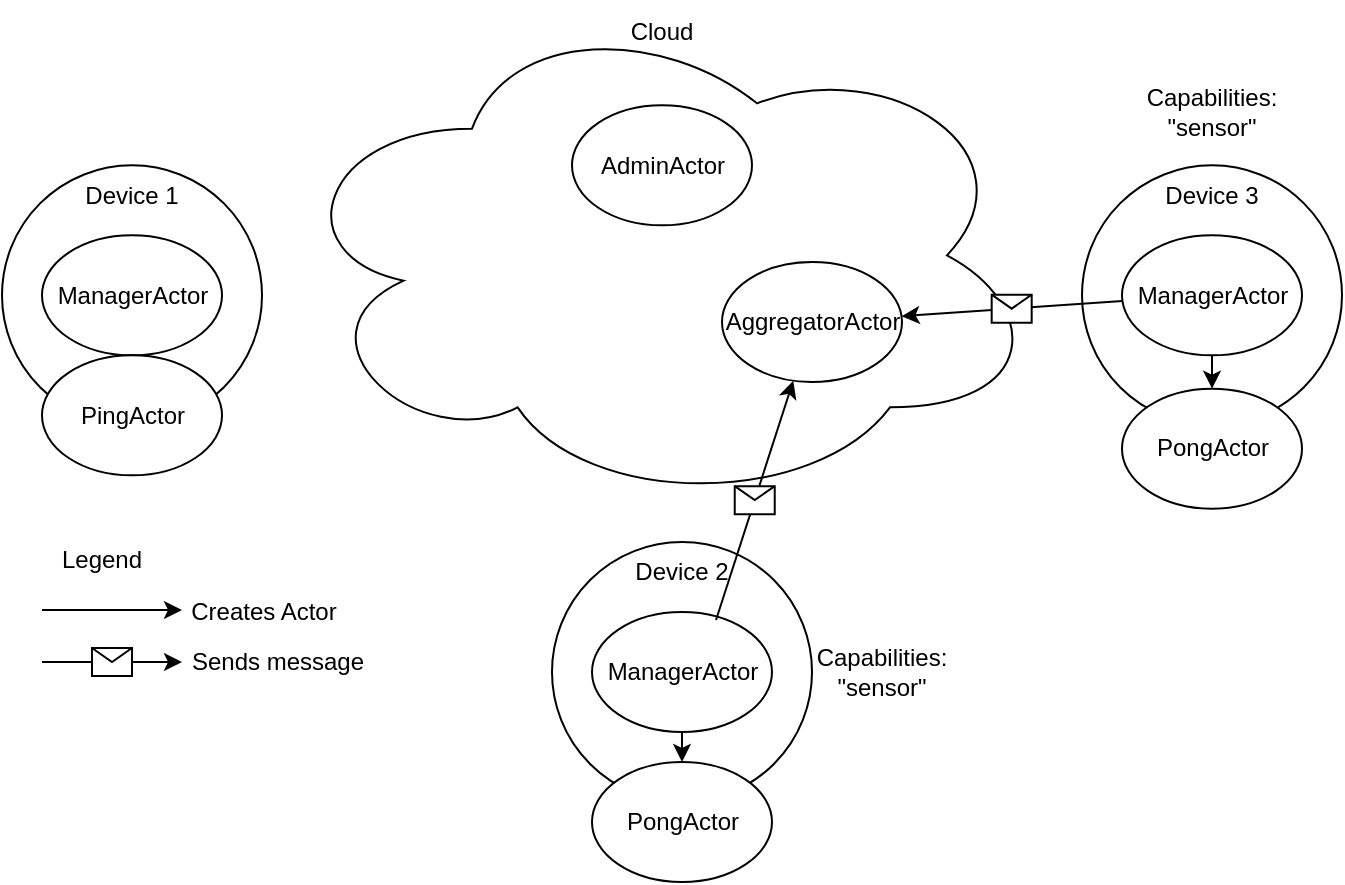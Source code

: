<mxfile>
    <diagram id="4pCI5TsEd7x9fYhVtTBV" name="Page-1">
        <mxGraphModel dx="1182" dy="651" grid="1" gridSize="10" guides="1" tooltips="1" connect="1" arrows="1" fold="1" page="1" pageScale="1" pageWidth="850" pageHeight="1100" math="0" shadow="0">
            <root>
                <mxCell id="0"/>
                <mxCell id="1" parent="0"/>
                <mxCell id="9" value="" style="ellipse;shape=cloud;whiteSpace=wrap;html=1;" parent="1" vertex="1">
                    <mxGeometry x="200" y="170" width="380" height="253.33" as="geometry"/>
                </mxCell>
                <mxCell id="12" value="" style="group" parent="1" vertex="1" connectable="0">
                    <mxGeometry x="345" y="221.66" width="90" height="60" as="geometry"/>
                </mxCell>
                <mxCell id="10" value="" style="ellipse;whiteSpace=wrap;html=1;" parent="12" vertex="1">
                    <mxGeometry width="90" height="60" as="geometry"/>
                </mxCell>
                <mxCell id="11" value="AdminActor" style="text;html=1;strokeColor=none;fillColor=none;align=center;verticalAlign=middle;whiteSpace=wrap;rounded=0;" parent="12" vertex="1">
                    <mxGeometry x="22.5" y="18.75" width="45" height="22.5" as="geometry"/>
                </mxCell>
                <mxCell id="13" value="" style="ellipse;whiteSpace=wrap;html=1;aspect=fixed;" parent="1" vertex="1">
                    <mxGeometry x="60" y="251.66" width="130" height="130" as="geometry"/>
                </mxCell>
                <mxCell id="14" value="" style="group" parent="1" vertex="1" connectable="0">
                    <mxGeometry x="80" y="286.66" width="90" height="60" as="geometry"/>
                </mxCell>
                <mxCell id="15" value="" style="ellipse;whiteSpace=wrap;html=1;" parent="14" vertex="1">
                    <mxGeometry width="90" height="60" as="geometry"/>
                </mxCell>
                <mxCell id="16" value="ManagerActor" style="text;html=1;strokeColor=none;fillColor=none;align=center;verticalAlign=middle;whiteSpace=wrap;rounded=0;" parent="14" vertex="1">
                    <mxGeometry x="22.5" y="18.75" width="45" height="22.5" as="geometry"/>
                </mxCell>
                <mxCell id="17" value="" style="ellipse;whiteSpace=wrap;html=1;aspect=fixed;" parent="1" vertex="1">
                    <mxGeometry x="335" y="440" width="130" height="130" as="geometry"/>
                </mxCell>
                <mxCell id="18" value="" style="group" parent="1" vertex="1" connectable="0">
                    <mxGeometry x="355" y="475" width="90" height="60" as="geometry"/>
                </mxCell>
                <mxCell id="19" value="" style="ellipse;whiteSpace=wrap;html=1;" parent="18" vertex="1">
                    <mxGeometry width="90" height="60" as="geometry"/>
                </mxCell>
                <mxCell id="20" value="ManagerActor" style="text;html=1;strokeColor=none;fillColor=none;align=center;verticalAlign=middle;whiteSpace=wrap;rounded=0;" parent="18" vertex="1">
                    <mxGeometry x="22.5" y="18.75" width="45" height="22.5" as="geometry"/>
                </mxCell>
                <mxCell id="21" value="" style="ellipse;whiteSpace=wrap;html=1;aspect=fixed;" parent="1" vertex="1">
                    <mxGeometry x="600" y="251.66" width="130" height="130" as="geometry"/>
                </mxCell>
                <mxCell id="22" value="" style="group" parent="1" vertex="1" connectable="0">
                    <mxGeometry x="620" y="286.66" width="90" height="60" as="geometry"/>
                </mxCell>
                <mxCell id="23" value="" style="ellipse;whiteSpace=wrap;html=1;" parent="22" vertex="1">
                    <mxGeometry width="90" height="60" as="geometry"/>
                </mxCell>
                <mxCell id="24" value="ManagerActor" style="text;html=1;strokeColor=none;fillColor=none;align=center;verticalAlign=middle;whiteSpace=wrap;rounded=0;" parent="22" vertex="1">
                    <mxGeometry x="22.5" y="18.75" width="45" height="22.5" as="geometry"/>
                </mxCell>
                <mxCell id="25" value="Capabilities: &quot;sensor&quot;" style="text;html=1;strokeColor=none;fillColor=none;align=center;verticalAlign=middle;whiteSpace=wrap;rounded=0;" parent="1" vertex="1">
                    <mxGeometry x="470" y="490" width="60" height="30" as="geometry"/>
                </mxCell>
                <mxCell id="26" value="Capabilities: &quot;sensor&quot;" style="text;html=1;strokeColor=none;fillColor=none;align=center;verticalAlign=middle;whiteSpace=wrap;rounded=0;" parent="1" vertex="1">
                    <mxGeometry x="635" y="210" width="60" height="30" as="geometry"/>
                </mxCell>
                <mxCell id="27" value="Device 3" style="text;html=1;strokeColor=none;fillColor=none;align=center;verticalAlign=middle;whiteSpace=wrap;rounded=0;" parent="1" vertex="1">
                    <mxGeometry x="635" y="251.66" width="60" height="30" as="geometry"/>
                </mxCell>
                <mxCell id="28" value="Device 2" style="text;html=1;strokeColor=none;fillColor=none;align=center;verticalAlign=middle;whiteSpace=wrap;rounded=0;" parent="1" vertex="1">
                    <mxGeometry x="370" y="440" width="60" height="30" as="geometry"/>
                </mxCell>
                <mxCell id="29" value="Device 1" style="text;html=1;strokeColor=none;fillColor=none;align=center;verticalAlign=middle;whiteSpace=wrap;rounded=0;" parent="1" vertex="1">
                    <mxGeometry x="95" y="251.66" width="60" height="30" as="geometry"/>
                </mxCell>
                <mxCell id="36" value="" style="group" parent="1" vertex="1" connectable="0">
                    <mxGeometry x="80" y="346.66" width="90" height="60" as="geometry"/>
                </mxCell>
                <mxCell id="34" value="" style="ellipse;whiteSpace=wrap;html=1;" parent="36" vertex="1">
                    <mxGeometry width="90" height="60" as="geometry"/>
                </mxCell>
                <mxCell id="33" value="" style="group" parent="36" vertex="1" connectable="0">
                    <mxGeometry width="90" height="60" as="geometry"/>
                </mxCell>
                <mxCell id="35" value="PingActor" style="text;html=1;strokeColor=none;fillColor=none;align=center;verticalAlign=middle;whiteSpace=wrap;rounded=0;" parent="33" vertex="1">
                    <mxGeometry x="22.5" y="18.75" width="45" height="22.5" as="geometry"/>
                </mxCell>
                <mxCell id="38" value="" style="group" parent="1" vertex="1" connectable="0">
                    <mxGeometry x="420" y="300" width="90" height="60" as="geometry"/>
                </mxCell>
                <mxCell id="39" value="" style="ellipse;whiteSpace=wrap;html=1;" parent="38" vertex="1">
                    <mxGeometry width="90" height="60" as="geometry"/>
                </mxCell>
                <mxCell id="40" value="" style="group" parent="38" vertex="1" connectable="0">
                    <mxGeometry width="90" height="60" as="geometry"/>
                </mxCell>
                <mxCell id="41" value="AggregatorActor" style="text;html=1;strokeColor=none;fillColor=none;align=center;verticalAlign=middle;whiteSpace=wrap;rounded=0;" parent="40" vertex="1">
                    <mxGeometry x="22.5" y="18.75" width="45" height="22.5" as="geometry"/>
                </mxCell>
                <mxCell id="45" value="" style="group" vertex="1" connectable="0" parent="1">
                    <mxGeometry x="355" y="550" width="90" height="60" as="geometry"/>
                </mxCell>
                <mxCell id="46" value="" style="ellipse;whiteSpace=wrap;html=1;" vertex="1" parent="45">
                    <mxGeometry width="90" height="60" as="geometry"/>
                </mxCell>
                <mxCell id="47" value="" style="group" vertex="1" connectable="0" parent="45">
                    <mxGeometry width="90" height="60" as="geometry"/>
                </mxCell>
                <mxCell id="48" value="PongActor" style="text;html=1;strokeColor=none;fillColor=none;align=center;verticalAlign=middle;whiteSpace=wrap;rounded=0;" vertex="1" parent="47">
                    <mxGeometry x="22.5" y="18.75" width="45" height="22.5" as="geometry"/>
                </mxCell>
                <mxCell id="49" value="" style="group" vertex="1" connectable="0" parent="1">
                    <mxGeometry x="620" y="363.33" width="90" height="60" as="geometry"/>
                </mxCell>
                <mxCell id="50" value="" style="ellipse;whiteSpace=wrap;html=1;" vertex="1" parent="49">
                    <mxGeometry width="90" height="60" as="geometry"/>
                </mxCell>
                <mxCell id="51" value="" style="group" vertex="1" connectable="0" parent="49">
                    <mxGeometry width="90" height="60" as="geometry"/>
                </mxCell>
                <mxCell id="52" value="PongActor" style="text;html=1;strokeColor=none;fillColor=none;align=center;verticalAlign=middle;whiteSpace=wrap;rounded=0;" vertex="1" parent="51">
                    <mxGeometry x="22.5" y="18.75" width="45" height="22.5" as="geometry"/>
                </mxCell>
                <mxCell id="54" value="" style="endArrow=classic;html=1;" edge="1" parent="1" source="19" target="46">
                    <mxGeometry width="50" height="50" relative="1" as="geometry">
                        <mxPoint x="620" y="590" as="sourcePoint"/>
                        <mxPoint x="670" y="540" as="targetPoint"/>
                    </mxGeometry>
                </mxCell>
                <mxCell id="55" value="" style="endArrow=classic;html=1;" edge="1" parent="1" source="23" target="50">
                    <mxGeometry width="50" height="50" relative="1" as="geometry">
                        <mxPoint x="630" y="570" as="sourcePoint"/>
                        <mxPoint x="680" y="520" as="targetPoint"/>
                    </mxGeometry>
                </mxCell>
                <mxCell id="56" value="" style="endArrow=classic;html=1;" edge="1" parent="1" source="23" target="39">
                    <mxGeometry relative="1" as="geometry">
                        <mxPoint x="710" y="550" as="sourcePoint"/>
                        <mxPoint x="810" y="550" as="targetPoint"/>
                    </mxGeometry>
                </mxCell>
                <mxCell id="57" value="" style="shape=message;html=1;outlineConnect=0;" vertex="1" parent="56">
                    <mxGeometry width="20" height="14" relative="1" as="geometry">
                        <mxPoint x="-10" y="-7" as="offset"/>
                    </mxGeometry>
                </mxCell>
                <mxCell id="58" value="" style="endArrow=classic;html=1;exitX=0.689;exitY=0.067;exitDx=0;exitDy=0;exitPerimeter=0;" edge="1" parent="1" source="19" target="39">
                    <mxGeometry relative="1" as="geometry">
                        <mxPoint x="470" y="450" as="sourcePoint"/>
                        <mxPoint x="570" y="450" as="targetPoint"/>
                    </mxGeometry>
                </mxCell>
                <mxCell id="59" value="" style="shape=message;html=1;outlineConnect=0;" vertex="1" parent="58">
                    <mxGeometry width="20" height="14" relative="1" as="geometry">
                        <mxPoint x="-10" y="-7" as="offset"/>
                    </mxGeometry>
                </mxCell>
                <mxCell id="60" value="Legend" style="text;html=1;strokeColor=none;fillColor=none;align=center;verticalAlign=middle;whiteSpace=wrap;rounded=0;" vertex="1" parent="1">
                    <mxGeometry x="80" y="434" width="60" height="30" as="geometry"/>
                </mxCell>
                <mxCell id="61" value="" style="endArrow=classic;html=1;" edge="1" parent="1">
                    <mxGeometry width="50" height="50" relative="1" as="geometry">
                        <mxPoint x="80" y="474" as="sourcePoint"/>
                        <mxPoint x="150" y="474" as="targetPoint"/>
                    </mxGeometry>
                </mxCell>
                <mxCell id="62" value="Creates Actor" style="text;html=1;strokeColor=none;fillColor=none;align=center;verticalAlign=middle;whiteSpace=wrap;rounded=0;" vertex="1" parent="1">
                    <mxGeometry x="130" y="460" width="122" height="30" as="geometry"/>
                </mxCell>
                <mxCell id="63" value="" style="endArrow=classic;html=1;" edge="1" parent="1">
                    <mxGeometry relative="1" as="geometry">
                        <mxPoint x="80" y="500" as="sourcePoint"/>
                        <mxPoint x="150" y="500" as="targetPoint"/>
                    </mxGeometry>
                </mxCell>
                <mxCell id="64" value="" style="shape=message;html=1;outlineConnect=0;" vertex="1" parent="63">
                    <mxGeometry width="20" height="14" relative="1" as="geometry">
                        <mxPoint x="-10" y="-7" as="offset"/>
                    </mxGeometry>
                </mxCell>
                <mxCell id="65" value="Sends message" style="text;html=1;strokeColor=none;fillColor=none;align=center;verticalAlign=middle;whiteSpace=wrap;rounded=0;" vertex="1" parent="1">
                    <mxGeometry x="143" y="485" width="110" height="30" as="geometry"/>
                </mxCell>
                <mxCell id="66" value="Cloud" style="text;html=1;strokeColor=none;fillColor=none;align=center;verticalAlign=middle;whiteSpace=wrap;rounded=0;" vertex="1" parent="1">
                    <mxGeometry x="360" y="170" width="60" height="30" as="geometry"/>
                </mxCell>
            </root>
        </mxGraphModel>
    </diagram>
</mxfile>